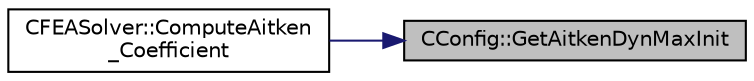 digraph "CConfig::GetAitkenDynMaxInit"
{
 // LATEX_PDF_SIZE
  edge [fontname="Helvetica",fontsize="10",labelfontname="Helvetica",labelfontsize="10"];
  node [fontname="Helvetica",fontsize="10",shape=record];
  rankdir="RL";
  Node1 [label="CConfig::GetAitkenDynMaxInit",height=0.2,width=0.4,color="black", fillcolor="grey75", style="filled", fontcolor="black",tooltip="Get Aitken's maximum relaxation parameter for dynamic relaxation cases and first iteration."];
  Node1 -> Node2 [dir="back",color="midnightblue",fontsize="10",style="solid",fontname="Helvetica"];
  Node2 [label="CFEASolver::ComputeAitken\l_Coefficient",height=0.2,width=0.4,color="black", fillcolor="white", style="filled",URL="$classCFEASolver.html#a156f56cb6deb953168b9d1492d3863a6",tooltip="Computation of Aitken's coefficient."];
}
